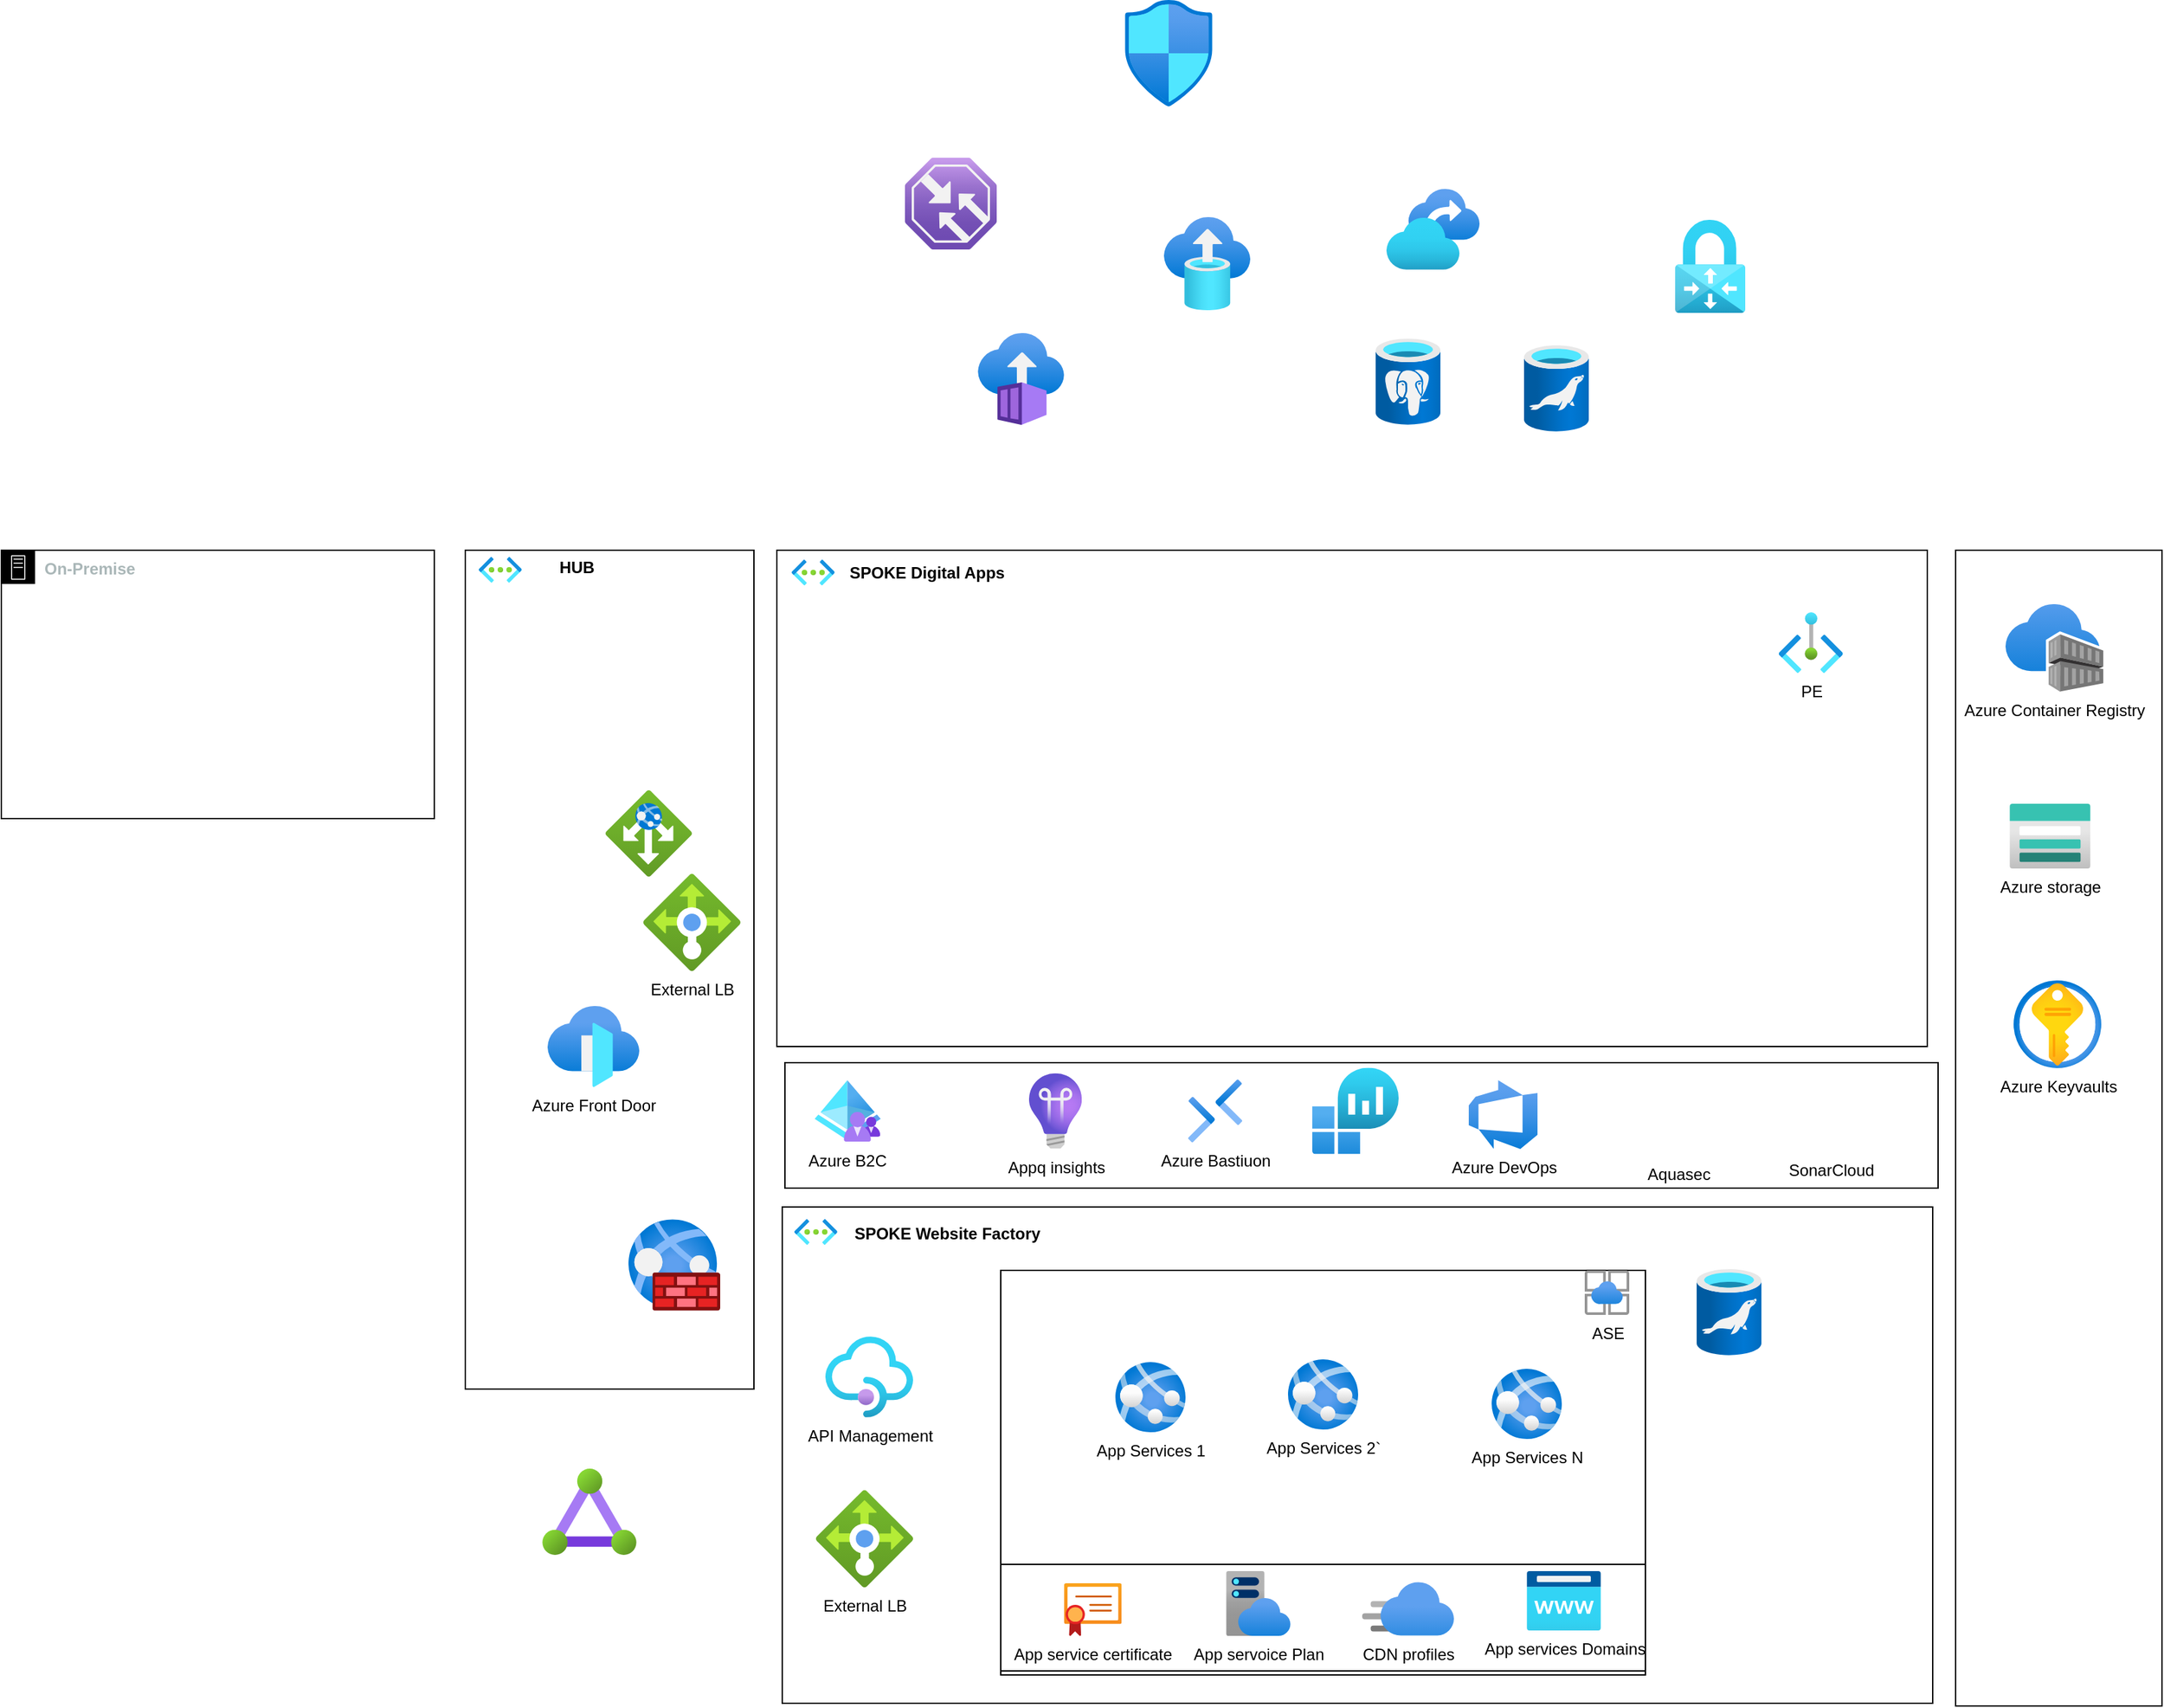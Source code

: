 <mxfile version="24.7.10">
  <diagram name="Page-1" id="Ybk9aIVPzlsh1xCoy2IW">
    <mxGraphModel dx="2274" dy="1291" grid="0" gridSize="10" guides="1" tooltips="1" connect="1" arrows="1" fold="1" page="0" pageScale="1" pageWidth="850" pageHeight="1100" math="0" shadow="0">
      <root>
        <mxCell id="0" />
        <mxCell id="1" parent="0" />
        <mxCell id="6qL9TGgHp0Z0lrb-eBSN-26" value="" style="rounded=0;whiteSpace=wrap;html=1;fillColor=none;" vertex="1" parent="1">
          <mxGeometry x="133" y="529" width="853" height="368" as="geometry" />
        </mxCell>
        <mxCell id="6qL9TGgHp0Z0lrb-eBSN-64" value="" style="rounded=0;whiteSpace=wrap;html=1;fillColor=none;" vertex="1" parent="1">
          <mxGeometry x="295" y="576" width="478" height="300" as="geometry" />
        </mxCell>
        <mxCell id="6qL9TGgHp0Z0lrb-eBSN-11" value="" style="group" vertex="1" connectable="0" parent="1">
          <mxGeometry x="-102" y="42" width="214" height="622" as="geometry" />
        </mxCell>
        <mxCell id="6qL9TGgHp0Z0lrb-eBSN-5" value="" style="rounded=0;whiteSpace=wrap;html=1;fillColor=none;" vertex="1" parent="6qL9TGgHp0Z0lrb-eBSN-11">
          <mxGeometry width="214" height="622" as="geometry" />
        </mxCell>
        <mxCell id="6qL9TGgHp0Z0lrb-eBSN-9" value="" style="image;aspect=fixed;html=1;points=[];align=center;fontSize=12;image=img/lib/azure2/networking/Virtual_Networks.svg;" vertex="1" parent="6qL9TGgHp0Z0lrb-eBSN-11">
          <mxGeometry x="10" y="5" width="31.83" height="19" as="geometry" />
        </mxCell>
        <mxCell id="6qL9TGgHp0Z0lrb-eBSN-10" value="&lt;b&gt;HUB&amp;nbsp;&lt;/b&gt;" style="text;html=1;align=center;verticalAlign=middle;resizable=0;points=[];autosize=1;strokeColor=none;fillColor=none;" vertex="1" parent="6qL9TGgHp0Z0lrb-eBSN-11">
          <mxGeometry x="60.83" width="47" height="26" as="geometry" />
        </mxCell>
        <mxCell id="6qL9TGgHp0Z0lrb-eBSN-52" value="" style="image;aspect=fixed;html=1;points=[];align=center;fontSize=12;image=img/lib/azure2/networking/Application_Gateways.svg;" vertex="1" parent="6qL9TGgHp0Z0lrb-eBSN-11">
          <mxGeometry x="104" y="178" width="64" height="64" as="geometry" />
        </mxCell>
        <mxCell id="6qL9TGgHp0Z0lrb-eBSN-1" value="Azure Front Door" style="image;aspect=fixed;html=1;points=[];align=center;fontSize=12;image=img/lib/azure2/networking/Front_Doors.svg;" vertex="1" parent="1">
          <mxGeometry x="-41" y="380" width="68" height="60" as="geometry" />
        </mxCell>
        <mxCell id="6qL9TGgHp0Z0lrb-eBSN-3" value="External LB" style="image;aspect=fixed;html=1;points=[];align=center;fontSize=12;image=img/lib/azure2/networking/Load_Balancers.svg;" vertex="1" parent="1">
          <mxGeometry x="30" y="282" width="72" height="72" as="geometry" />
        </mxCell>
        <mxCell id="6qL9TGgHp0Z0lrb-eBSN-4" value="" style="image;aspect=fixed;html=1;points=[];align=center;fontSize=12;image=img/lib/azure2/networking/Web_Application_Firewall_Policies_WAF.svg;" vertex="1" parent="1">
          <mxGeometry x="19" y="538" width="68" height="68" as="geometry" />
        </mxCell>
        <mxCell id="6qL9TGgHp0Z0lrb-eBSN-6" value="" style="rounded=0;whiteSpace=wrap;html=1;fillColor=none;" vertex="1" parent="1">
          <mxGeometry x="129" y="42" width="853" height="368" as="geometry" />
        </mxCell>
        <mxCell id="6qL9TGgHp0Z0lrb-eBSN-8" value="&lt;b&gt;On-Premise&lt;/b&gt;" style="sketch=0;outlineConnect=0;gradientColor=none;html=1;whiteSpace=wrap;fontSize=12;fontStyle=0;shape=mxgraph.aws4.group;grIcon=mxgraph.aws4.group_on_premise;strokeColor=#000000;fillColor=none;verticalAlign=top;align=left;spacingLeft=30;fontColor=#AAB7B8;dashed=0;" vertex="1" parent="1">
          <mxGeometry x="-446" y="42" width="321" height="199" as="geometry" />
        </mxCell>
        <mxCell id="6qL9TGgHp0Z0lrb-eBSN-12" value="" style="image;aspect=fixed;html=1;points=[];align=center;fontSize=12;image=img/lib/azure2/networking/Virtual_Networks.svg;" vertex="1" parent="1">
          <mxGeometry x="140" y="49" width="31.83" height="19" as="geometry" />
        </mxCell>
        <mxCell id="6qL9TGgHp0Z0lrb-eBSN-13" value="&lt;b&gt;SPOKE Digital Apps&lt;/b&gt;" style="text;html=1;align=center;verticalAlign=middle;resizable=0;points=[];autosize=1;strokeColor=none;fillColor=none;" vertex="1" parent="1">
          <mxGeometry x="173" y="45.5" width="133" height="26" as="geometry" />
        </mxCell>
        <mxCell id="6qL9TGgHp0Z0lrb-eBSN-27" value="" style="image;aspect=fixed;html=1;points=[];align=center;fontSize=12;image=img/lib/azure2/networking/Virtual_Networks.svg;" vertex="1" parent="1">
          <mxGeometry x="142" y="538" width="31.83" height="19" as="geometry" />
        </mxCell>
        <mxCell id="6qL9TGgHp0Z0lrb-eBSN-29" value="&lt;b&gt;SPOKE Website Factory&lt;/b&gt;" style="text;html=1;align=center;verticalAlign=middle;resizable=0;points=[];autosize=1;strokeColor=none;fillColor=none;" vertex="1" parent="1">
          <mxGeometry x="176.5" y="536" width="156" height="26" as="geometry" />
        </mxCell>
        <mxCell id="6qL9TGgHp0Z0lrb-eBSN-31" value="" style="rounded=0;whiteSpace=wrap;html=1;fillColor=none;" vertex="1" parent="1">
          <mxGeometry x="135" y="422" width="855" height="93" as="geometry" />
        </mxCell>
        <mxCell id="6qL9TGgHp0Z0lrb-eBSN-32" value="" style="rounded=0;whiteSpace=wrap;html=1;fillColor=none;" vertex="1" parent="1">
          <mxGeometry x="1003" y="42" width="153" height="857" as="geometry" />
        </mxCell>
        <mxCell id="6qL9TGgHp0Z0lrb-eBSN-33" value="Azure Container Registry" style="image;aspect=fixed;html=1;points=[];align=center;fontSize=12;image=img/lib/azure2/containers/Container_Registries.svg;" vertex="1" parent="1">
          <mxGeometry x="1040" y="82" width="72.46" height="65" as="geometry" />
        </mxCell>
        <mxCell id="6qL9TGgHp0Z0lrb-eBSN-34" value="PE" style="image;aspect=fixed;html=1;points=[];align=center;fontSize=12;image=img/lib/azure2/other/Private_Endpoints.svg;" vertex="1" parent="1">
          <mxGeometry x="872" y="88" width="47.31" height="45" as="geometry" />
        </mxCell>
        <mxCell id="6qL9TGgHp0Z0lrb-eBSN-35" value="Azure B2C" style="image;aspect=fixed;html=1;points=[];align=center;fontSize=12;image=img/lib/azure2/identity/Azure_AD_B2C.svg;" vertex="1" parent="1">
          <mxGeometry x="156.94" y="435" width="49.06" height="45.51" as="geometry" />
        </mxCell>
        <mxCell id="6qL9TGgHp0Z0lrb-eBSN-36" value="API Management" style="image;aspect=fixed;html=1;points=[];align=center;fontSize=12;image=img/lib/azure2/app_services/API_Management_Services.svg;" vertex="1" parent="1">
          <mxGeometry x="165" y="625" width="65" height="60" as="geometry" />
        </mxCell>
        <mxCell id="6qL9TGgHp0Z0lrb-eBSN-37" value="ASE" style="image;aspect=fixed;html=1;points=[];align=center;fontSize=12;image=img/lib/azure2/app_services/App_Service_Environments.svg;" vertex="1" parent="1">
          <mxGeometry x="728" y="576" width="33" height="33" as="geometry" />
        </mxCell>
        <mxCell id="6qL9TGgHp0Z0lrb-eBSN-38" value="App servoice Plan" style="image;aspect=fixed;html=1;points=[];align=center;fontSize=12;image=img/lib/azure2/app_services/App_Service_Plans.svg;" vertex="1" parent="1">
          <mxGeometry x="462" y="799" width="48" height="48" as="geometry" />
        </mxCell>
        <mxCell id="6qL9TGgHp0Z0lrb-eBSN-39" value="App Services 1" style="image;aspect=fixed;html=1;points=[];align=center;fontSize=12;image=img/lib/azure2/app_services/App_Services.svg;" vertex="1" parent="1">
          <mxGeometry x="380" y="644" width="52" height="52" as="geometry" />
        </mxCell>
        <mxCell id="6qL9TGgHp0Z0lrb-eBSN-40" value="CDN profiles" style="image;aspect=fixed;html=1;points=[];align=center;fontSize=12;image=img/lib/azure2/app_services/CDN_Profiles.svg;" vertex="1" parent="1">
          <mxGeometry x="563" y="807" width="68" height="40" as="geometry" />
        </mxCell>
        <mxCell id="6qL9TGgHp0Z0lrb-eBSN-41" value="App service certificate" style="image;aspect=fixed;html=1;points=[];align=center;fontSize=12;image=img/lib/azure2/app_services/App_Service_Certificates.svg;" vertex="1" parent="1">
          <mxGeometry x="342" y="808" width="42.66" height="39" as="geometry" />
        </mxCell>
        <mxCell id="6qL9TGgHp0Z0lrb-eBSN-42" value="App services Domains" style="image;aspect=fixed;html=1;points=[];align=center;fontSize=12;image=img/lib/azure2/app_services/App_Service_Domains.svg;" vertex="1" parent="1">
          <mxGeometry x="685" y="799" width="55" height="44" as="geometry" />
        </mxCell>
        <mxCell id="6qL9TGgHp0Z0lrb-eBSN-43" value="" style="image;aspect=fixed;html=1;points=[];align=center;fontSize=12;image=img/lib/azure2/compute/Container_Instances.svg;" vertex="1" parent="1">
          <mxGeometry x="278" y="-119" width="64" height="68" as="geometry" />
        </mxCell>
        <mxCell id="6qL9TGgHp0Z0lrb-eBSN-44" value="" style="image;aspect=fixed;html=1;points=[];align=center;fontSize=12;image=img/lib/azure2/databases/Azure_Database_PostgreSQL_Server.svg;" vertex="1" parent="1">
          <mxGeometry x="573" y="-115" width="48" height="64" as="geometry" />
        </mxCell>
        <mxCell id="6qL9TGgHp0Z0lrb-eBSN-45" value="" style="image;aspect=fixed;html=1;points=[];align=center;fontSize=12;image=img/lib/azure2/databases/Azure_Database_MariaDB_Server.svg;" vertex="1" parent="1">
          <mxGeometry x="683" y="-110" width="48" height="64" as="geometry" />
        </mxCell>
        <mxCell id="6qL9TGgHp0Z0lrb-eBSN-46" value="Appq insights" style="image;aspect=fixed;html=1;points=[];align=center;fontSize=12;image=img/lib/azure2/devops/Application_Insights.svg;" vertex="1" parent="1">
          <mxGeometry x="316" y="429.76" width="39.11" height="56" as="geometry" />
        </mxCell>
        <mxCell id="6qL9TGgHp0Z0lrb-eBSN-47" value="Azure DevOps" style="image;aspect=fixed;html=1;points=[];align=center;fontSize=12;image=img/lib/azure2/devops/Azure_DevOps.svg;" vertex="1" parent="1">
          <mxGeometry x="642" y="435" width="51" height="51" as="geometry" />
        </mxCell>
        <mxCell id="6qL9TGgHp0Z0lrb-eBSN-48" value="" style="image;aspect=fixed;html=1;points=[];align=center;fontSize=12;image=img/lib/azure2/databases/Azure_Database_Migration_Services.svg;" vertex="1" parent="1">
          <mxGeometry x="416" y="-205" width="64" height="69" as="geometry" />
        </mxCell>
        <mxCell id="6qL9TGgHp0Z0lrb-eBSN-49" value="" style="image;aspect=fixed;html=1;points=[];align=center;fontSize=12;image=img/lib/azure2/migrate/Recovery_Services_Vaults.svg;" vertex="1" parent="1">
          <mxGeometry x="581" y="-226" width="69" height="60" as="geometry" />
        </mxCell>
        <mxCell id="6qL9TGgHp0Z0lrb-eBSN-50" value="Azure Bastiuon" style="image;aspect=fixed;html=1;points=[];align=center;fontSize=12;image=img/lib/azure2/networking/Bastions.svg;" vertex="1" parent="1">
          <mxGeometry x="434" y="434.31" width="40" height="46.9" as="geometry" />
        </mxCell>
        <mxCell id="6qL9TGgHp0Z0lrb-eBSN-51" value="" style="image;aspect=fixed;html=1;points=[];align=center;fontSize=12;image=img/lib/azure2/networking/ExpressRoute_Circuits.svg;" vertex="1" parent="1">
          <mxGeometry x="-45" y="723" width="70" height="64" as="geometry" />
        </mxCell>
        <mxCell id="6qL9TGgHp0Z0lrb-eBSN-53" value="" style="image;aspect=fixed;html=1;points=[];align=center;fontSize=12;image=img/lib/azure2/networking/Network_Security_Groups.svg;" vertex="1" parent="1">
          <mxGeometry x="387" y="-366" width="65" height="78.93" as="geometry" />
        </mxCell>
        <mxCell id="6qL9TGgHp0Z0lrb-eBSN-54" value="" style="image;aspect=fixed;html=1;points=[];align=center;fontSize=12;image=img/lib/azure2/networking/Traffic_Manager_Profiles.svg;" vertex="1" parent="1">
          <mxGeometry x="224" y="-249" width="68" height="68" as="geometry" />
        </mxCell>
        <mxCell id="6qL9TGgHp0Z0lrb-eBSN-55" value="" style="image;aspect=fixed;html=1;points=[];align=center;fontSize=12;image=img/lib/azure2/networking/Virtual_Network_Gateways.svg;" vertex="1" parent="1">
          <mxGeometry x="795" y="-203" width="52" height="69" as="geometry" />
        </mxCell>
        <mxCell id="6qL9TGgHp0Z0lrb-eBSN-56" value="Azure storage" style="image;aspect=fixed;html=1;points=[];align=center;fontSize=12;image=img/lib/azure2/storage/Storage_Accounts.svg;" vertex="1" parent="1">
          <mxGeometry x="1043" y="230" width="60" height="48" as="geometry" />
        </mxCell>
        <mxCell id="6qL9TGgHp0Z0lrb-eBSN-57" value="Azure Keyvaults" style="image;aspect=fixed;html=1;points=[];align=center;fontSize=12;image=img/lib/azure2/security/Key_Vaults.svg;" vertex="1" parent="1">
          <mxGeometry x="1046" y="361" width="65" height="65" as="geometry" />
        </mxCell>
        <mxCell id="6qL9TGgHp0Z0lrb-eBSN-58" value="Aquasec" style="shape=image;verticalLabelPosition=bottom;labelBackgroundColor=default;verticalAlign=top;aspect=fixed;imageAspect=0;image=https://media.trustradius.com/product-logos/aL/8E/FHZL1VXXQ0Z3.PNG;" vertex="1" parent="1">
          <mxGeometry x="771" y="437" width="54" height="54" as="geometry" />
        </mxCell>
        <mxCell id="6qL9TGgHp0Z0lrb-eBSN-59" value="SonarCloud" style="shape=image;verticalLabelPosition=bottom;labelBackgroundColor=default;verticalAlign=top;aspect=fixed;imageAspect=0;image=https://static-00.iconduck.com/assets.00/sonarcloud-icon-256x224-dnm8uyby.png;" vertex="1" parent="1">
          <mxGeometry x="879" y="432" width="64" height="56" as="geometry" />
        </mxCell>
        <mxCell id="6qL9TGgHp0Z0lrb-eBSN-60" value="" style="image;aspect=fixed;html=1;points=[];align=center;fontSize=12;image=img/lib/azure2/management_governance/Log_Analytics_Workspaces.svg;" vertex="1" parent="1">
          <mxGeometry x="526" y="425.76" width="64" height="64" as="geometry" />
        </mxCell>
        <mxCell id="6qL9TGgHp0Z0lrb-eBSN-61" value="" style="image;aspect=fixed;html=1;points=[];align=center;fontSize=12;image=img/lib/azure2/databases/Azure_Database_MariaDB_Server.svg;" vertex="1" parent="1">
          <mxGeometry x="811" y="575" width="48" height="64" as="geometry" />
        </mxCell>
        <mxCell id="6qL9TGgHp0Z0lrb-eBSN-66" value="" style="rounded=0;whiteSpace=wrap;html=1;fillColor=none;" vertex="1" parent="1">
          <mxGeometry x="295" y="794" width="478" height="79" as="geometry" />
        </mxCell>
        <mxCell id="6qL9TGgHp0Z0lrb-eBSN-67" value="External LB" style="image;aspect=fixed;html=1;points=[];align=center;fontSize=12;image=img/lib/azure2/networking/Load_Balancers.svg;" vertex="1" parent="1">
          <mxGeometry x="158" y="739" width="72" height="72" as="geometry" />
        </mxCell>
        <mxCell id="6qL9TGgHp0Z0lrb-eBSN-68" value="App Services 2`" style="image;aspect=fixed;html=1;points=[];align=center;fontSize=12;image=img/lib/azure2/app_services/App_Services.svg;" vertex="1" parent="1">
          <mxGeometry x="508" y="642" width="52" height="52" as="geometry" />
        </mxCell>
        <mxCell id="6qL9TGgHp0Z0lrb-eBSN-69" value="App Services N" style="image;aspect=fixed;html=1;points=[];align=center;fontSize=12;image=img/lib/azure2/app_services/App_Services.svg;" vertex="1" parent="1">
          <mxGeometry x="659" y="649" width="52" height="52" as="geometry" />
        </mxCell>
      </root>
    </mxGraphModel>
  </diagram>
</mxfile>
